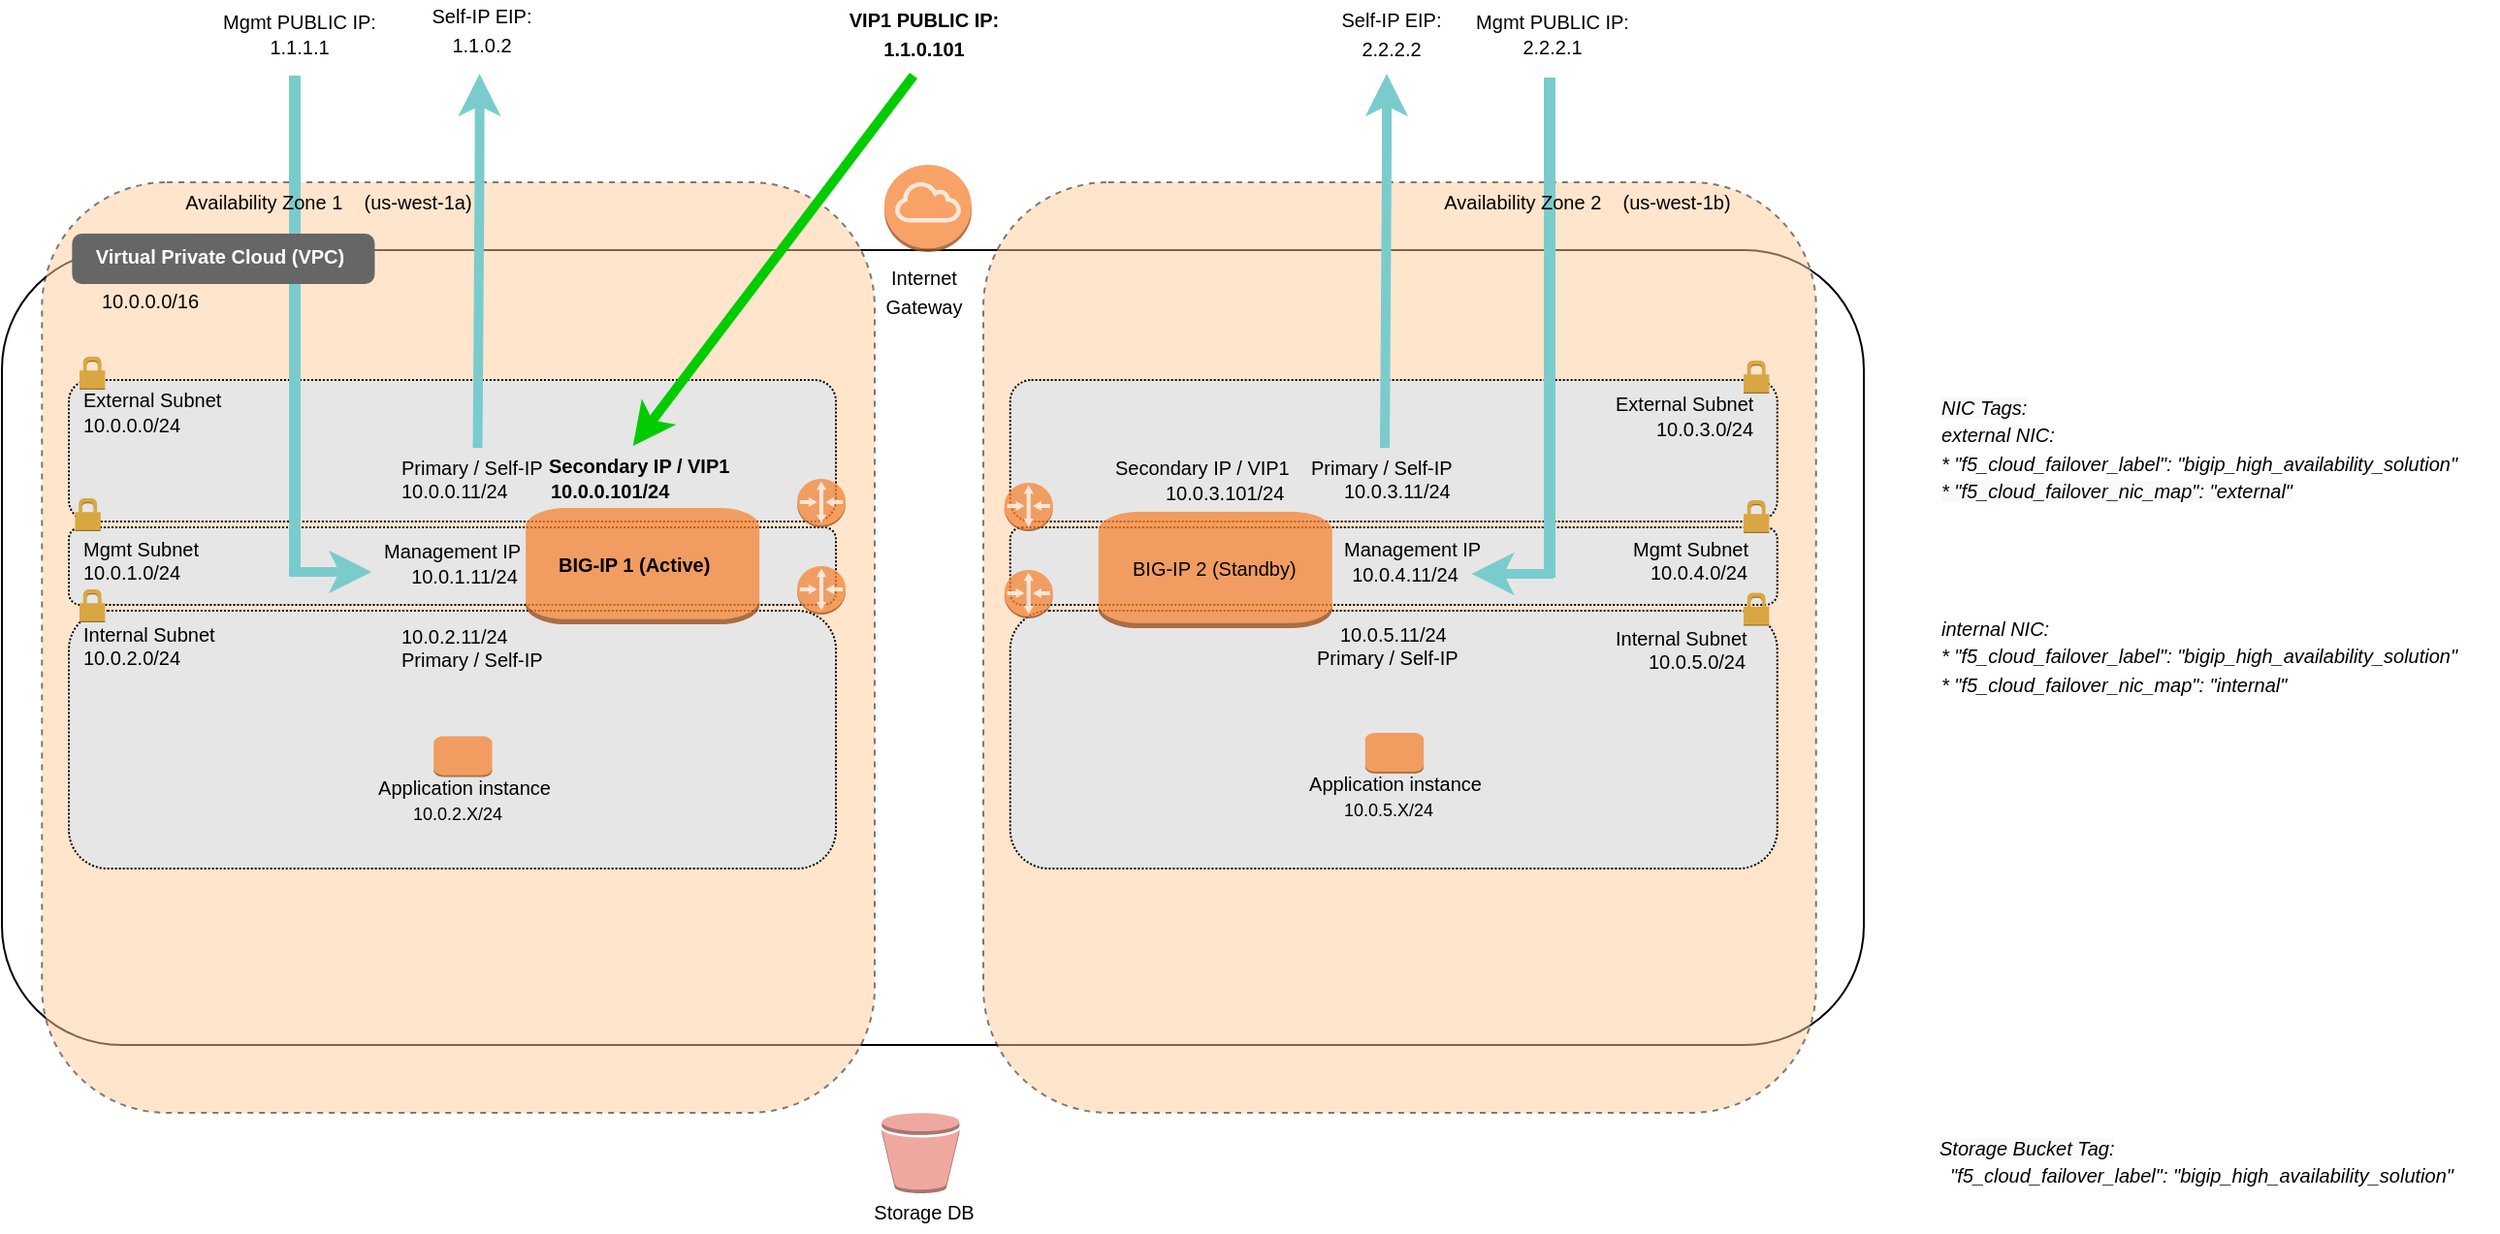 <mxfile version="15.2.7" type="device"><diagram id="hrUrZuJ2duOs5Gn9yQjz" name="Page-1"><mxGraphModel dx="632" dy="1344" grid="1" gridSize="10" guides="1" tooltips="1" connect="1" arrows="1" fold="1" page="1" pageScale="1" pageWidth="1100" pageHeight="850" math="0" shadow="0"><root><mxCell id="0"/><mxCell id="1" parent="0"/><mxCell id="efg4bKFMH5ipVIIAR_OZ-1" value="" style="rounded=1;whiteSpace=wrap;html=1;" parent="1" vertex="1"><mxGeometry x="10" y="-709" width="960" height="410" as="geometry"/></mxCell><mxCell id="efg4bKFMH5ipVIIAR_OZ-4" value="" style="rounded=1;whiteSpace=wrap;html=1;dashed=1;fillColor=#FFCC99;opacity=50;" parent="1" vertex="1"><mxGeometry x="30.63" y="-744" width="429.37" height="480" as="geometry"/></mxCell><mxCell id="efg4bKFMH5ipVIIAR_OZ-5" value="" style="rounded=1;whiteSpace=wrap;html=1;dashed=1;dashPattern=1 1;fillColor=#E6E6E6;" parent="1" vertex="1"><mxGeometry x="44.5" y="-523" width="395.5" height="133" as="geometry"/></mxCell><mxCell id="efg4bKFMH5ipVIIAR_OZ-6" value="" style="rounded=1;whiteSpace=wrap;html=1;dashed=1;dashPattern=1 1;fillColor=#E6E6E6;" parent="1" vertex="1"><mxGeometry x="44.5" y="-642" width="395.5" height="73" as="geometry"/></mxCell><mxCell id="efg4bKFMH5ipVIIAR_OZ-37" value="&lt;font style=&quot;font-size: 10px&quot;&gt;External Subnet&lt;/font&gt;" style="text;html=1;align=left;verticalAlign=middle;resizable=0;points=[];autosize=1;" parent="1" vertex="1"><mxGeometry x="50" y="-642.001" width="90" height="20" as="geometry"/></mxCell><mxCell id="efg4bKFMH5ipVIIAR_OZ-38" value="&lt;font style=&quot;font-size: 10px&quot;&gt;10.0.0.0/24&lt;/font&gt;" style="text;html=1;align=left;verticalAlign=middle;resizable=0;points=[];autosize=1;" parent="1" vertex="1"><mxGeometry x="50" y="-629.001" width="70" height="20" as="geometry"/></mxCell><mxCell id="efg4bKFMH5ipVIIAR_OZ-39" value="&lt;font style=&quot;font-size: 10px&quot;&gt;Internal Subnet&lt;/font&gt;" style="text;html=1;align=left;verticalAlign=middle;resizable=0;points=[];autosize=1;" parent="1" vertex="1"><mxGeometry x="50" y="-521.001" width="80" height="20" as="geometry"/></mxCell><mxCell id="efg4bKFMH5ipVIIAR_OZ-40" value="&lt;font style=&quot;font-size: 10px&quot;&gt;10.0.2.0/24&lt;/font&gt;" style="text;html=1;align=left;verticalAlign=middle;resizable=0;points=[];autosize=1;" parent="1" vertex="1"><mxGeometry x="50" y="-509.001" width="70" height="20" as="geometry"/></mxCell><mxCell id="efg4bKFMH5ipVIIAR_OZ-44" value="&lt;font style=&quot;font-size: 10px&quot;&gt;10.0.0.0/16&lt;/font&gt;" style="text;html=1;align=center;verticalAlign=middle;resizable=0;points=[];autosize=1;" parent="1" vertex="1"><mxGeometry x="51.004" y="-693.001" width="70" height="20" as="geometry"/></mxCell><mxCell id="efg4bKFMH5ipVIIAR_OZ-48" value="&lt;font style=&quot;font-size: 10px&quot;&gt;10.0.0.11/24&lt;/font&gt;" style="text;html=1;align=left;verticalAlign=middle;resizable=0;points=[];autosize=1;" parent="1" vertex="1"><mxGeometry x="214" y="-595.001" width="70" height="20" as="geometry"/></mxCell><mxCell id="efg4bKFMH5ipVIIAR_OZ-49" value="&lt;font style=&quot;font-size: 10px&quot;&gt;Primary / Self-IP&lt;/font&gt;" style="text;html=1;align=left;verticalAlign=middle;resizable=0;points=[];autosize=1;" parent="1" vertex="1"><mxGeometry x="214" y="-607.001" width="90" height="20" as="geometry"/></mxCell><mxCell id="efg4bKFMH5ipVIIAR_OZ-50" value="&lt;font style=&quot;font-size: 10px&quot;&gt;&lt;span&gt;10.0.0.101/24&lt;/span&gt;&lt;/font&gt;" style="text;html=1;align=left;verticalAlign=middle;resizable=0;points=[];autosize=1;fontStyle=1" parent="1" vertex="1"><mxGeometry x="291.004" y="-595.001" width="80" height="20" as="geometry"/></mxCell><mxCell id="efg4bKFMH5ipVIIAR_OZ-51" value="&lt;font style=&quot;font-size: 10px&quot;&gt;&lt;span&gt;Secondary IP / VIP1&lt;/span&gt;&lt;/font&gt;" style="text;html=1;align=left;verticalAlign=middle;resizable=0;points=[];autosize=1;fontStyle=1" parent="1" vertex="1"><mxGeometry x="290.004" y="-608.001" width="110" height="20" as="geometry"/></mxCell><mxCell id="efg4bKFMH5ipVIIAR_OZ-52" value="&lt;font style=&quot;font-size: 10px&quot;&gt;10.0.2.11/24&lt;/font&gt;" style="text;html=1;align=left;verticalAlign=middle;resizable=0;points=[];autosize=1;" parent="1" vertex="1"><mxGeometry x="214" y="-519.751" width="70" height="20" as="geometry"/></mxCell><mxCell id="efg4bKFMH5ipVIIAR_OZ-53" value="&lt;font style=&quot;font-size: 10px&quot;&gt;Primary / Self-IP&lt;/font&gt;" style="text;html=1;align=left;verticalAlign=middle;resizable=0;points=[];autosize=1;" parent="1" vertex="1"><mxGeometry x="214" y="-508.251" width="90" height="20" as="geometry"/></mxCell><mxCell id="efg4bKFMH5ipVIIAR_OZ-81" value="&lt;font style=&quot;font-size: 10px&quot;&gt;&lt;b&gt;VIP1 PUBLIC IP:&lt;br&gt;1.1.0.101&lt;/b&gt;&lt;br&gt;&lt;/font&gt;" style="text;html=1;align=center;verticalAlign=middle;resizable=0;points=[];autosize=1;" parent="1" vertex="1"><mxGeometry x="439.874" y="-836" width="90" height="30" as="geometry"/></mxCell><mxCell id="efg4bKFMH5ipVIIAR_OZ-82" value="" style="endArrow=classic;html=1;strokeColor=#00CC00;strokeWidth=5;entryX=0.506;entryY=-0.033;entryDx=0;entryDy=0;entryPerimeter=0;" parent="1" edge="1"><mxGeometry width="50" height="50" relative="1" as="geometry"><mxPoint x="480" y="-799" as="sourcePoint"/><mxPoint x="335.364" y="-608.001" as="targetPoint"/></mxGeometry></mxCell><mxCell id="efg4bKFMH5ipVIIAR_OZ-88" value="&lt;font style=&quot;font-size: 10px&quot;&gt;Internet&lt;br&gt;Gateway&lt;/font&gt;" style="text;html=1;align=center;verticalAlign=middle;resizable=0;points=[];autosize=1;" parent="1" vertex="1"><mxGeometry x="460.004" y="-703.001" width="50" height="30" as="geometry"/></mxCell><mxCell id="efg4bKFMH5ipVIIAR_OZ-157" value="" style="outlineConnect=0;dashed=0;verticalLabelPosition=bottom;verticalAlign=top;align=center;html=1;shape=mxgraph.aws3.internet_gateway;fillColor=#F58536;dashPattern=1 1;strokeColor=#FF0000;strokeWidth=3;fontColor=#000000;opacity=75;" parent="1" vertex="1"><mxGeometry x="465" y="-753" width="45" height="45" as="geometry"/></mxCell><mxCell id="efg4bKFMH5ipVIIAR_OZ-172" value="&lt;font style=&quot;font-size: 10px&quot;&gt;Application instance&lt;/font&gt;" style="text;html=1;align=center;verticalAlign=middle;resizable=0;points=[];autosize=1;" parent="1" vertex="1"><mxGeometry x="197.694" y="-441.751" width="100" height="20" as="geometry"/></mxCell><mxCell id="ZyVirnshYmv-T8etv02f-1" value="" style="dashed=0;html=1;shape=mxgraph.aws3.permissions;fillColor=#D9A741;dashed=0;strokeColor=#666666;strokeWidth=3;fontColor=#FFFFFF;align=left;" parent="1" vertex="1"><mxGeometry x="50.0" y="-654" width="13.2" height="17" as="geometry"/></mxCell><mxCell id="d-qxUIl090ATR8sKi6Ey-4" value="" style="rounded=1;whiteSpace=wrap;html=1;dashed=1;dashPattern=1 1;fillColor=#E6E6E6;" parent="1" vertex="1"><mxGeometry x="44.5" y="-566" width="395.5" height="40" as="geometry"/></mxCell><mxCell id="efg4bKFMH5ipVIIAR_OZ-169" value="" style="outlineConnect=0;dashed=0;verticalLabelPosition=bottom;verticalAlign=top;align=center;html=1;shape=mxgraph.aws3.instance;fillColor=#F58534;dashPattern=1 1;strokeColor=#FF0000;strokeWidth=3;fontColor=#000000;opacity=75;" parent="1" vertex="1"><mxGeometry x="280.06" y="-576" width="120.5" height="60" as="geometry"/></mxCell><mxCell id="efg4bKFMH5ipVIIAR_OZ-170" value="&lt;font style=&quot;font-size: 10px&quot;&gt;&lt;b&gt;BIG-IP 1 (Active)&lt;/b&gt;&lt;/font&gt;" style="text;html=1;align=left;verticalAlign=middle;resizable=0;points=[];autosize=1;" parent="1" vertex="1"><mxGeometry x="295.314" y="-557.001" width="90" height="20" as="geometry"/></mxCell><mxCell id="d-qxUIl090ATR8sKi6Ey-5" value="&lt;span style=&quot;font-size: 10px&quot;&gt;Mgmt Subnet&lt;/span&gt;" style="text;html=1;align=left;verticalAlign=middle;resizable=0;points=[];autosize=1;" parent="1" vertex="1"><mxGeometry x="50" y="-565.001" width="70" height="20" as="geometry"/></mxCell><mxCell id="d-qxUIl090ATR8sKi6Ey-6" value="&lt;font style=&quot;font-size: 10px&quot;&gt;10.0.1.0/24&lt;/font&gt;" style="text;html=1;align=left;verticalAlign=middle;resizable=0;points=[];autosize=1;" parent="1" vertex="1"><mxGeometry x="50" y="-553.001" width="70" height="20" as="geometry"/></mxCell><mxCell id="d-qxUIl090ATR8sKi6Ey-7" value="&lt;font style=&quot;font-size: 10px&quot;&gt;10.0.1.11/24&lt;/font&gt;" style="text;html=1;align=center;verticalAlign=middle;resizable=0;points=[];autosize=1;" parent="1" vertex="1"><mxGeometry x="212.694" y="-550.501" width="70" height="20" as="geometry"/></mxCell><mxCell id="d-qxUIl090ATR8sKi6Ey-10" value="&lt;font style=&quot;font-size: 9px&quot;&gt;10.0.2.X/24&lt;/font&gt;" style="text;html=1;align=left;verticalAlign=middle;resizable=0;points=[];autosize=1;" parent="1" vertex="1"><mxGeometry x="219.824" y="-428.751" width="60" height="20" as="geometry"/></mxCell><mxCell id="d-qxUIl090ATR8sKi6Ey-11" value="" style="outlineConnect=0;dashed=0;verticalLabelPosition=bottom;verticalAlign=top;align=center;html=1;shape=mxgraph.aws3.instance;fillColor=#F58534;dashPattern=1 1;strokeColor=#FF0000;strokeWidth=3;fontColor=#000000;opacity=75;" parent="1" vertex="1"><mxGeometry x="232.6" y="-458.25" width="30.18" height="21" as="geometry"/></mxCell><mxCell id="efg4bKFMH5ipVIIAR_OZ-159" value="" style="outlineConnect=0;dashed=0;verticalLabelPosition=bottom;verticalAlign=top;align=center;html=1;shape=mxgraph.aws3.router;fillColor=#F58536;dashPattern=1 1;strokeColor=#FF0000;strokeWidth=3;fontColor=#000000;opacity=75;" parent="1" vertex="1"><mxGeometry x="420" y="-591" width="25" height="25" as="geometry"/></mxCell><mxCell id="d-qxUIl090ATR8sKi6Ey-12" value="" style="outlineConnect=0;dashed=0;verticalLabelPosition=bottom;verticalAlign=top;align=center;html=1;shape=mxgraph.aws3.router;fillColor=#F58536;dashPattern=1 1;strokeColor=#FF0000;strokeWidth=3;fontColor=#000000;opacity=75;" parent="1" vertex="1"><mxGeometry x="420" y="-546" width="25" height="25" as="geometry"/></mxCell><mxCell id="d-qxUIl090ATR8sKi6Ey-13" value="&lt;span style=&quot;font-size: 10px&quot;&gt;Management IP&lt;/span&gt;" style="text;html=1;align=left;verticalAlign=middle;resizable=0;points=[];autosize=1;" parent="1" vertex="1"><mxGeometry x="204.974" y="-563.501" width="90" height="20" as="geometry"/></mxCell><mxCell id="ZyVirnshYmv-T8etv02f-2" value="" style="dashed=0;html=1;shape=mxgraph.aws3.permissions;fillColor=#D9A741;dashed=0;strokeColor=#666666;strokeWidth=3;fontColor=#FFFFFF;align=left;" parent="1" vertex="1"><mxGeometry x="50.0" y="-534" width="13.2" height="17" as="geometry"/></mxCell><mxCell id="d-qxUIl090ATR8sKi6Ey-14" value="" style="dashed=0;html=1;shape=mxgraph.aws3.permissions;fillColor=#D9A741;dashed=0;strokeColor=#666666;strokeWidth=3;fontColor=#FFFFFF;align=left;" parent="1" vertex="1"><mxGeometry x="47.72" y="-581" width="13.2" height="17" as="geometry"/></mxCell><mxCell id="o4g-7UImJrtaYwPKRa-v-1" value="" style="endArrow=classic;html=1;exitX=1;exitY=0.75;exitDx=0;exitDy=0;exitPerimeter=0;strokeWidth=5;strokeColor=#7ACCCC;" parent="1" edge="1"><mxGeometry width="50" height="50" relative="1" as="geometry"><mxPoint x="255.28" y="-607.001" as="sourcePoint"/><mxPoint x="256.28" y="-800" as="targetPoint"/><Array as="points"><mxPoint x="256.28" y="-752"/></Array></mxGeometry></mxCell><mxCell id="o4g-7UImJrtaYwPKRa-v-2" value="&lt;font style=&quot;font-size: 10px&quot;&gt;&lt;span&gt;Self-IP EIP:&lt;br&gt;1.1.0.2&lt;/span&gt;&lt;br&gt;&lt;/font&gt;" style="text;html=1;align=center;verticalAlign=middle;resizable=0;points=[];autosize=1;fontStyle=0" parent="1" vertex="1"><mxGeometry x="221.794" y="-838" width="70" height="30" as="geometry"/></mxCell><mxCell id="o4g-7UImJrtaYwPKRa-v-5" value="" style="endArrow=classic;html=1;entryX=0.775;entryY=1.068;entryDx=0;entryDy=0;entryPerimeter=0;strokeWidth=5;strokeColor=#7ACCCC;" parent="1" edge="1"><mxGeometry width="50" height="50" relative="1" as="geometry"><mxPoint x="158" y="-543" as="sourcePoint"/><mxPoint x="200.63" y="-543.006" as="targetPoint"/></mxGeometry></mxCell><mxCell id="o4g-7UImJrtaYwPKRa-v-12" value="" style="endArrow=none;html=1;strokeWidth=6;strokeColor=#7ACCCC;" parent="1" edge="1"><mxGeometry width="50" height="50" relative="1" as="geometry"><mxPoint x="161" y="-541" as="sourcePoint"/><mxPoint x="161" y="-799" as="targetPoint"/></mxGeometry></mxCell><mxCell id="o4g-7UImJrtaYwPKRa-v-14" value="&lt;font style=&quot;font-size: 10px&quot;&gt;&lt;span&gt;Mgmt PUBLIC IP:&lt;br&gt;&lt;div&gt;1.1.1.1&lt;/div&gt;&lt;/span&gt;&lt;/font&gt;" style="text;html=1;align=center;verticalAlign=middle;resizable=0;points=[];autosize=1;fontStyle=0" parent="1" vertex="1"><mxGeometry x="118.004" y="-836" width="90" height="30" as="geometry"/></mxCell><mxCell id="efg4bKFMH5ipVIIAR_OZ-193" value="" style="rounded=1;whiteSpace=wrap;html=1;strokeWidth=3;fontColor=#000000;align=left;fillColor=#666666;strokeColor=#666666;" parent="1" vertex="1"><mxGeometry x="47.67" y="-716" width="153.05" height="23" as="geometry"/></mxCell><mxCell id="efg4bKFMH5ipVIIAR_OZ-195" value="&lt;font style=&quot;font-size: 10px&quot;&gt;&lt;span&gt;&lt;b&gt;Virtual Private Cloud (VPC)&lt;/b&gt;&lt;/span&gt;&lt;/font&gt;" style="text;html=1;align=center;verticalAlign=middle;resizable=0;points=[];autosize=1;fontStyle=0;fontColor=#FFFFFF;" parent="1" vertex="1"><mxGeometry x="52.004" y="-716.001" width="140" height="20" as="geometry"/></mxCell><mxCell id="efg4bKFMH5ipVIIAR_OZ-29" value="&lt;font style=&quot;font-size: 10px&quot;&gt;Availability Zone 1&amp;nbsp; &amp;nbsp; (us-west-1a)&lt;/font&gt;" style="text;html=1;align=center;verticalAlign=middle;resizable=0;points=[];autosize=1;" parent="1" vertex="1"><mxGeometry x="97.724" y="-744.001" width="160" height="20" as="geometry"/></mxCell><mxCell id="gs4z4MkTgEpMpzcgguWn-2" value="" style="outlineConnect=0;dashed=0;verticalLabelPosition=bottom;verticalAlign=top;align=center;html=1;shape=mxgraph.aws3.bucket;fillColor=#E05243;dashPattern=1 1;strokeColor=#FF0000;strokeWidth=3;fontColor=#000000;opacity=50;" parent="1" vertex="1"><mxGeometry x="463.67" y="-264" width="40" height="41.5" as="geometry"/></mxCell><mxCell id="gs4z4MkTgEpMpzcgguWn-3" value="&lt;font style=&quot;font-size: 10px&quot;&gt;Storage DB&lt;/font&gt;" style="text;html=1;align=center;verticalAlign=middle;resizable=0;points=[];autosize=1;" parent="1" vertex="1"><mxGeometry x="450.004" y="-222.501" width="70" height="20" as="geometry"/></mxCell><mxCell id="gs4z4MkTgEpMpzcgguWn-4" value="" style="rounded=1;whiteSpace=wrap;html=1;dashed=1;fillColor=#FFCC99;opacity=50;" parent="1" vertex="1"><mxGeometry x="516" y="-744" width="429.37" height="480" as="geometry"/></mxCell><mxCell id="gs4z4MkTgEpMpzcgguWn-5" value="" style="rounded=1;whiteSpace=wrap;html=1;dashed=1;dashPattern=1 1;fillColor=#E6E6E6;" parent="1" vertex="1"><mxGeometry x="529.87" y="-523" width="395.5" height="133" as="geometry"/></mxCell><mxCell id="gs4z4MkTgEpMpzcgguWn-6" value="" style="rounded=1;whiteSpace=wrap;html=1;dashed=1;dashPattern=1 1;fillColor=#E6E6E6;" parent="1" vertex="1"><mxGeometry x="529.87" y="-642" width="395.5" height="73" as="geometry"/></mxCell><mxCell id="gs4z4MkTgEpMpzcgguWn-8" value="&lt;font style=&quot;font-size: 10px&quot;&gt;External Subnet&lt;/font&gt;" style="text;html=1;align=left;verticalAlign=middle;resizable=0;points=[];autosize=1;" parent="1" vertex="1"><mxGeometry x="840.37" y="-640.001" width="90" height="20" as="geometry"/></mxCell><mxCell id="gs4z4MkTgEpMpzcgguWn-9" value="&lt;font style=&quot;font-size: 10px&quot;&gt;10.0.3.0/24&lt;/font&gt;" style="text;html=1;align=left;verticalAlign=middle;resizable=0;points=[];autosize=1;" parent="1" vertex="1"><mxGeometry x="861.37" y="-627.001" width="70" height="20" as="geometry"/></mxCell><mxCell id="gs4z4MkTgEpMpzcgguWn-10" value="&lt;font style=&quot;font-size: 10px&quot;&gt;Internal Subnet&lt;/font&gt;" style="text;html=1;align=left;verticalAlign=middle;resizable=0;points=[];autosize=1;" parent="1" vertex="1"><mxGeometry x="840.37" y="-518.501" width="80" height="20" as="geometry"/></mxCell><mxCell id="gs4z4MkTgEpMpzcgguWn-11" value="&lt;font style=&quot;font-size: 10px&quot;&gt;10.0.5.0/24&lt;/font&gt;" style="text;html=1;align=left;verticalAlign=middle;resizable=0;points=[];autosize=1;" parent="1" vertex="1"><mxGeometry x="857.37" y="-507.001" width="70" height="20" as="geometry"/></mxCell><mxCell id="gs4z4MkTgEpMpzcgguWn-15" value="&lt;font style=&quot;font-size: 10px&quot;&gt;10.0.3.11/24&lt;/font&gt;" style="text;html=1;align=left;verticalAlign=middle;resizable=0;points=[];autosize=1;" parent="1" vertex="1"><mxGeometry x="700.0" y="-595.001" width="70" height="20" as="geometry"/></mxCell><mxCell id="gs4z4MkTgEpMpzcgguWn-16" value="&lt;font style=&quot;font-size: 10px&quot;&gt;Primary / Self-IP&lt;/font&gt;" style="text;html=1;align=left;verticalAlign=middle;resizable=0;points=[];autosize=1;" parent="1" vertex="1"><mxGeometry x="683.0" y="-607.001" width="90" height="20" as="geometry"/></mxCell><mxCell id="gs4z4MkTgEpMpzcgguWn-17" value="&lt;font style=&quot;font-size: 10px&quot;&gt;&lt;span&gt;10.0.3.101/24&lt;/span&gt;&lt;/font&gt;" style="text;html=1;align=left;verticalAlign=middle;resizable=0;points=[];autosize=1;fontStyle=0" parent="1" vertex="1"><mxGeometry x="608.374" y="-594.001" width="80" height="20" as="geometry"/></mxCell><mxCell id="gs4z4MkTgEpMpzcgguWn-18" value="&lt;font style=&quot;font-size: 10px&quot;&gt;&lt;span&gt;Secondary IP / VIP1&lt;/span&gt;&lt;/font&gt;" style="text;html=1;align=left;verticalAlign=middle;resizable=0;points=[];autosize=1;fontStyle=0" parent="1" vertex="1"><mxGeometry x="582.374" y="-607.001" width="110" height="20" as="geometry"/></mxCell><mxCell id="gs4z4MkTgEpMpzcgguWn-25" value="" style="dashed=0;html=1;shape=mxgraph.aws3.permissions;fillColor=#D9A741;dashed=0;strokeColor=#666666;strokeWidth=3;fontColor=#FFFFFF;align=left;" parent="1" vertex="1"><mxGeometry x="908" y="-652" width="13.2" height="17" as="geometry"/></mxCell><mxCell id="gs4z4MkTgEpMpzcgguWn-27" value="" style="rounded=1;whiteSpace=wrap;html=1;dashed=1;dashPattern=1 1;fillColor=#E6E6E6;" parent="1" vertex="1"><mxGeometry x="529.87" y="-566" width="395.5" height="40" as="geometry"/></mxCell><mxCell id="gs4z4MkTgEpMpzcgguWn-28" value="" style="outlineConnect=0;dashed=0;verticalLabelPosition=bottom;verticalAlign=top;align=center;html=1;shape=mxgraph.aws3.instance;fillColor=#F58534;dashPattern=1 1;strokeColor=#FF0000;strokeWidth=3;fontColor=#000000;opacity=75;" parent="1" vertex="1"><mxGeometry x="575.37" y="-574" width="120.5" height="60" as="geometry"/></mxCell><mxCell id="gs4z4MkTgEpMpzcgguWn-29" value="&lt;font style=&quot;font-size: 10px&quot;&gt;BIG-IP 2 (Standby)&lt;/font&gt;" style="text;html=1;align=left;verticalAlign=middle;resizable=0;points=[];autosize=1;" parent="1" vertex="1"><mxGeometry x="590.624" y="-555.001" width="100" height="20" as="geometry"/></mxCell><mxCell id="gs4z4MkTgEpMpzcgguWn-30" value="&lt;span style=&quot;font-size: 10px&quot;&gt;Mgmt Subnet&lt;/span&gt;" style="text;html=1;align=left;verticalAlign=middle;resizable=0;points=[];autosize=1;" parent="1" vertex="1"><mxGeometry x="849.37" y="-565.001" width="70" height="20" as="geometry"/></mxCell><mxCell id="gs4z4MkTgEpMpzcgguWn-31" value="&lt;font style=&quot;font-size: 10px&quot;&gt;10.0.4.0/24&lt;/font&gt;" style="text;html=1;align=left;verticalAlign=middle;resizable=0;points=[];autosize=1;" parent="1" vertex="1"><mxGeometry x="858.37" y="-553.001" width="70" height="20" as="geometry"/></mxCell><mxCell id="gs4z4MkTgEpMpzcgguWn-32" value="&lt;font style=&quot;font-size: 10px&quot;&gt;10.0.4.11/24&lt;/font&gt;" style="text;html=1;align=center;verticalAlign=middle;resizable=0;points=[];autosize=1;" parent="1" vertex="1"><mxGeometry x="697.724" y="-552.251" width="70" height="20" as="geometry"/></mxCell><mxCell id="gs4z4MkTgEpMpzcgguWn-35" value="" style="outlineConnect=0;dashed=0;verticalLabelPosition=bottom;verticalAlign=top;align=center;html=1;shape=mxgraph.aws3.router;fillColor=#F58536;dashPattern=1 1;strokeColor=#FF0000;strokeWidth=3;fontColor=#000000;opacity=75;" parent="1" vertex="1"><mxGeometry x="526.87" y="-589" width="25" height="25" as="geometry"/></mxCell><mxCell id="gs4z4MkTgEpMpzcgguWn-36" value="" style="outlineConnect=0;dashed=0;verticalLabelPosition=bottom;verticalAlign=top;align=center;html=1;shape=mxgraph.aws3.router;fillColor=#F58536;dashPattern=1 1;strokeColor=#FF0000;strokeWidth=3;fontColor=#000000;opacity=75;" parent="1" vertex="1"><mxGeometry x="526.87" y="-544" width="25" height="25" as="geometry"/></mxCell><mxCell id="gs4z4MkTgEpMpzcgguWn-37" value="&lt;span style=&quot;font-size: 10px&quot;&gt;Management IP&lt;/span&gt;" style="text;html=1;align=left;verticalAlign=middle;resizable=0;points=[];autosize=1;" parent="1" vertex="1"><mxGeometry x="700.004" y="-565.251" width="90" height="20" as="geometry"/></mxCell><mxCell id="gs4z4MkTgEpMpzcgguWn-38" value="" style="dashed=0;html=1;shape=mxgraph.aws3.permissions;fillColor=#D9A741;dashed=0;strokeColor=#666666;strokeWidth=3;fontColor=#FFFFFF;align=left;" parent="1" vertex="1"><mxGeometry x="908" y="-532.25" width="13.2" height="17" as="geometry"/></mxCell><mxCell id="gs4z4MkTgEpMpzcgguWn-39" value="" style="dashed=0;html=1;shape=mxgraph.aws3.permissions;fillColor=#D9A741;dashed=0;strokeColor=#666666;strokeWidth=3;fontColor=#FFFFFF;align=left;" parent="1" vertex="1"><mxGeometry x="908" y="-580" width="13.2" height="17" as="geometry"/></mxCell><mxCell id="gs4z4MkTgEpMpzcgguWn-40" value="" style="endArrow=classic;html=1;exitX=1;exitY=0.75;exitDx=0;exitDy=0;exitPerimeter=0;strokeWidth=5;strokeColor=#7ACCCC;" parent="1" edge="1"><mxGeometry width="50" height="50" relative="1" as="geometry"><mxPoint x="723" y="-607.001" as="sourcePoint"/><mxPoint x="724" y="-800" as="targetPoint"/><Array as="points"><mxPoint x="724" y="-752"/></Array></mxGeometry></mxCell><mxCell id="gs4z4MkTgEpMpzcgguWn-41" value="&lt;font style=&quot;font-size: 10px&quot;&gt;&lt;span&gt;Self-IP EIP:&lt;br&gt;2.2.2.2&lt;/span&gt;&lt;br&gt;&lt;/font&gt;" style="text;html=1;align=center;verticalAlign=middle;resizable=0;points=[];autosize=1;fontStyle=0" parent="1" vertex="1"><mxGeometry x="690.624" y="-836" width="70" height="30" as="geometry"/></mxCell><mxCell id="gs4z4MkTgEpMpzcgguWn-42" value="" style="endArrow=classic;html=1;strokeWidth=5;strokeColor=#7ACCCC;" parent="1" edge="1"><mxGeometry width="50" height="50" relative="1" as="geometry"><mxPoint x="810" y="-542" as="sourcePoint"/><mxPoint x="767.72" y="-542" as="targetPoint"/></mxGeometry></mxCell><mxCell id="gs4z4MkTgEpMpzcgguWn-43" value="" style="endArrow=none;html=1;strokeWidth=6;strokeColor=#7ACCCC;" parent="1" edge="1"><mxGeometry width="50" height="50" relative="1" as="geometry"><mxPoint x="808" y="-540" as="sourcePoint"/><mxPoint x="808" y="-798" as="targetPoint"/></mxGeometry></mxCell><mxCell id="gs4z4MkTgEpMpzcgguWn-44" value="&lt;font style=&quot;font-size: 10px&quot;&gt;&lt;span&gt;Mgmt PUBLIC IP:&lt;br&gt;&lt;div&gt;2.2.2.1&lt;/div&gt;&lt;/span&gt;&lt;/font&gt;" style="text;html=1;align=center;verticalAlign=middle;resizable=0;points=[];autosize=1;fontStyle=0" parent="1" vertex="1"><mxGeometry x="764.004" y="-836" width="90" height="30" as="geometry"/></mxCell><mxCell id="gs4z4MkTgEpMpzcgguWn-47" value="&lt;font style=&quot;font-size: 10px&quot;&gt;Availability Zone 2&amp;nbsp; &amp;nbsp; (us-west-1b)&lt;/font&gt;" style="text;html=1;align=center;verticalAlign=middle;resizable=0;points=[];autosize=1;" parent="1" vertex="1"><mxGeometry x="747.174" y="-744.001" width="160" height="20" as="geometry"/></mxCell><mxCell id="gs4z4MkTgEpMpzcgguWn-52" value="&lt;font style=&quot;font-size: 10px&quot;&gt;10.0.5.11/24&lt;/font&gt;" style="text;html=1;align=left;verticalAlign=middle;resizable=0;points=[];autosize=1;" parent="1" vertex="1"><mxGeometry x="697.72" y="-520.501" width="70" height="20" as="geometry"/></mxCell><mxCell id="gs4z4MkTgEpMpzcgguWn-53" value="&lt;font style=&quot;font-size: 10px&quot;&gt;Primary / Self-IP&lt;/font&gt;" style="text;html=1;align=left;verticalAlign=middle;resizable=0;points=[];autosize=1;" parent="1" vertex="1"><mxGeometry x="685.72" y="-509.001" width="90" height="20" as="geometry"/></mxCell><mxCell id="gs4z4MkTgEpMpzcgguWn-57" value="&lt;font style=&quot;font-size: 10px&quot;&gt;&lt;i&gt;&lt;span style=&quot;color: rgb(0 , 0 , 0) ; font-family: &amp;#34;helvetica&amp;#34; ; font-weight: 400 ; letter-spacing: normal ; text-align: center ; text-indent: 0px ; text-transform: none ; word-spacing: 0px ; background-color: rgb(248 , 249 , 250)&quot;&gt;Storage Bucket Tag: &lt;br&gt;&lt;/span&gt;&lt;span style=&quot;font-family: &amp;#34;helvetica&amp;#34; ; text-align: center&quot;&gt;&amp;nbsp; &quot;f5_cloud_failover_label&quot;: &quot;&lt;/span&gt;&lt;/i&gt;&lt;i style=&quot;font-family: &amp;#34;helvetica&amp;#34; ; text-align: center&quot;&gt;bigip_high_availability_solution&lt;/i&gt;&lt;i&gt;&lt;span style=&quot;font-family: &amp;#34;helvetica&amp;#34; ; text-align: center&quot;&gt;&quot;&lt;/span&gt;&lt;/i&gt;&lt;/font&gt;" style="text;whiteSpace=wrap;html=1;fontColor=#000000;" parent="1" vertex="1"><mxGeometry x="1007" y="-259.75" width="270" height="34" as="geometry"/></mxCell><mxCell id="gs4z4MkTgEpMpzcgguWn-58" value="" style="shape=image;html=1;verticalAlign=top;verticalLabelPosition=bottom;labelBackgroundColor=#ffffff;imageAspect=0;aspect=fixed;image=https://cdn1.iconfinder.com/data/icons/ios-11-glyphs/30/price_tag-128.png;dashed=1;dashPattern=1 1;strokeColor=#FF0000;strokeWidth=3;fillColor=#E6E6E6;fontColor=#000000;opacity=50;align=left;" parent="1" vertex="1"><mxGeometry x="977" y="-251.87" width="30" height="30" as="geometry"/></mxCell><mxCell id="gs4z4MkTgEpMpzcgguWn-59" value="&lt;font style=&quot;font-size: 10px&quot;&gt;&lt;i style=&quot;color: rgb(0 , 0 , 0) ; font-family: &amp;#34;helvetica&amp;#34; ; font-weight: 400 ; letter-spacing: normal ; text-align: center ; text-indent: 0px ; text-transform: none ; word-spacing: 0px ; background-color: rgb(248 , 249 , 250)&quot;&gt;NIC Tags: &lt;br&gt;&lt;/i&gt;&lt;i style=&quot;font-family: &amp;#34;helvetica&amp;#34; ; text-align: center&quot;&gt;external NIC:&lt;br&gt;* &quot;f5_cloud_failover_label&quot;: &quot;bigip_high_availability_solution&quot;&lt;br&gt;&lt;/i&gt;&lt;i style=&quot;color: rgb(0 , 0 , 0) ; font-family: &amp;#34;helvetica&amp;#34; ; font-weight: 400 ; letter-spacing: normal ; text-align: center ; text-indent: 0px ; text-transform: none ; word-spacing: 0px ; background-color: rgb(248 , 249 , 250)&quot;&gt;* &quot;f5_cloud_failover_nic_map&quot;: &quot;external&quot;&lt;/i&gt;&lt;i style=&quot;color: rgb(0 , 0 , 0) ; font-family: &amp;#34;helvetica&amp;#34; ; font-weight: 400 ; letter-spacing: normal ; text-align: center ; text-indent: 0px ; text-transform: none ; word-spacing: 0px ; background-color: rgb(248 , 249 , 250)&quot;&gt;&lt;br&gt;&lt;/i&gt;&lt;/font&gt;" style="text;whiteSpace=wrap;html=1;fontColor=#000000;" parent="1" vertex="1"><mxGeometry x="1008" y="-642" width="289" height="53" as="geometry"/></mxCell><mxCell id="gs4z4MkTgEpMpzcgguWn-60" value="" style="shape=image;html=1;verticalAlign=top;verticalLabelPosition=bottom;labelBackgroundColor=#ffffff;imageAspect=0;aspect=fixed;image=https://cdn1.iconfinder.com/data/icons/ios-11-glyphs/30/price_tag-128.png;dashed=1;dashPattern=1 1;strokeColor=#FF0000;strokeWidth=3;fillColor=#E6E6E6;fontColor=#000000;opacity=50;align=left;" parent="1" vertex="1"><mxGeometry x="977" y="-596" width="30" height="30" as="geometry"/></mxCell><mxCell id="gs4z4MkTgEpMpzcgguWn-61" value="" style="shape=image;html=1;verticalAlign=top;verticalLabelPosition=bottom;labelBackgroundColor=#ffffff;imageAspect=0;aspect=fixed;image=https://cdn1.iconfinder.com/data/icons/ios-11-glyphs/30/price_tag-128.png;dashed=1;dashPattern=1 1;strokeColor=#FF0000;strokeWidth=3;fillColor=#E6E6E6;fontColor=#000000;opacity=50;align=left;gradientColor=none;" parent="1" vertex="1"><mxGeometry x="977" y="-610.5" width="30" height="30" as="geometry"/></mxCell><mxCell id="gs4z4MkTgEpMpzcgguWn-62" value="" style="shape=image;html=1;verticalAlign=top;verticalLabelPosition=bottom;labelBackgroundColor=#ffffff;imageAspect=0;aspect=fixed;image=https://cdn1.iconfinder.com/data/icons/ios-11-glyphs/30/price_tag-128.png;dashed=1;dashPattern=1 1;strokeColor=#FF0000;strokeWidth=3;fillColor=#E6E6E6;fontColor=#000000;opacity=50;align=left;" parent="1" vertex="1"><mxGeometry x="977" y="-496.0" width="30" height="30" as="geometry"/></mxCell><mxCell id="gs4z4MkTgEpMpzcgguWn-63" value="" style="shape=image;html=1;verticalAlign=top;verticalLabelPosition=bottom;labelBackgroundColor=#ffffff;imageAspect=0;aspect=fixed;image=https://cdn1.iconfinder.com/data/icons/ios-11-glyphs/30/price_tag-128.png;dashed=1;dashPattern=1 1;strokeColor=#FF0000;strokeWidth=3;fillColor=#E6E6E6;fontColor=#000000;opacity=50;align=left;gradientColor=none;" parent="1" vertex="1"><mxGeometry x="977" y="-510.5" width="30" height="30" as="geometry"/></mxCell><mxCell id="gs4z4MkTgEpMpzcgguWn-64" value="&lt;font style=&quot;font-size: 10px&quot;&gt;&lt;i style=&quot;font-family: &amp;#34;helvetica&amp;#34; ; text-align: center&quot;&gt;internal NIC:&lt;br&gt;&lt;/i&gt;&lt;i style=&quot;font-family: &amp;#34;helvetica&amp;#34; ; text-align: center&quot;&gt;* &quot;f5_cloud_failover_label&quot;: &quot;bigip_high_availability_solution&quot;&lt;br&gt;&lt;/i&gt;&lt;i style=&quot;font-family: &amp;#34;helvetica&amp;#34; ; text-align: center&quot;&gt;* &quot;f5_cloud_failover_nic_map&quot;: &quot;internal&quot;&lt;/i&gt;&lt;i style=&quot;color: rgb(0 , 0 , 0) ; font-family: &amp;#34;helvetica&amp;#34; ; font-weight: 400 ; letter-spacing: normal ; text-align: center ; text-indent: 0px ; text-transform: none ; word-spacing: 0px ; background-color: rgb(248 , 249 , 250)&quot;&gt;&lt;br&gt;&lt;br&gt;&lt;br&gt;&lt;/i&gt;&lt;/font&gt;" style="text;whiteSpace=wrap;html=1;fontColor=#000000;" parent="1" vertex="1"><mxGeometry x="1008" y="-528" width="279" height="53" as="geometry"/></mxCell><mxCell id="vqPEWVumeYewJLej-Md--1" value="&lt;font style=&quot;font-size: 10px&quot;&gt;Application instance&lt;/font&gt;" style="text;html=1;align=center;verticalAlign=middle;resizable=0;points=[];autosize=1;" vertex="1" parent="1"><mxGeometry x="678.004" y="-443.501" width="100" height="20" as="geometry"/></mxCell><mxCell id="vqPEWVumeYewJLej-Md--2" value="&lt;font style=&quot;font-size: 9px&quot;&gt;10.0.5.X/24&lt;/font&gt;" style="text;html=1;align=left;verticalAlign=middle;resizable=0;points=[];autosize=1;" vertex="1" parent="1"><mxGeometry x="700.134" y="-430.501" width="60" height="20" as="geometry"/></mxCell><mxCell id="vqPEWVumeYewJLej-Md--3" value="" style="outlineConnect=0;dashed=0;verticalLabelPosition=bottom;verticalAlign=top;align=center;html=1;shape=mxgraph.aws3.instance;fillColor=#F58534;dashPattern=1 1;strokeColor=#FF0000;strokeWidth=3;fontColor=#000000;opacity=75;" vertex="1" parent="1"><mxGeometry x="712.91" y="-460" width="30.18" height="21" as="geometry"/></mxCell></root></mxGraphModel></diagram></mxfile>